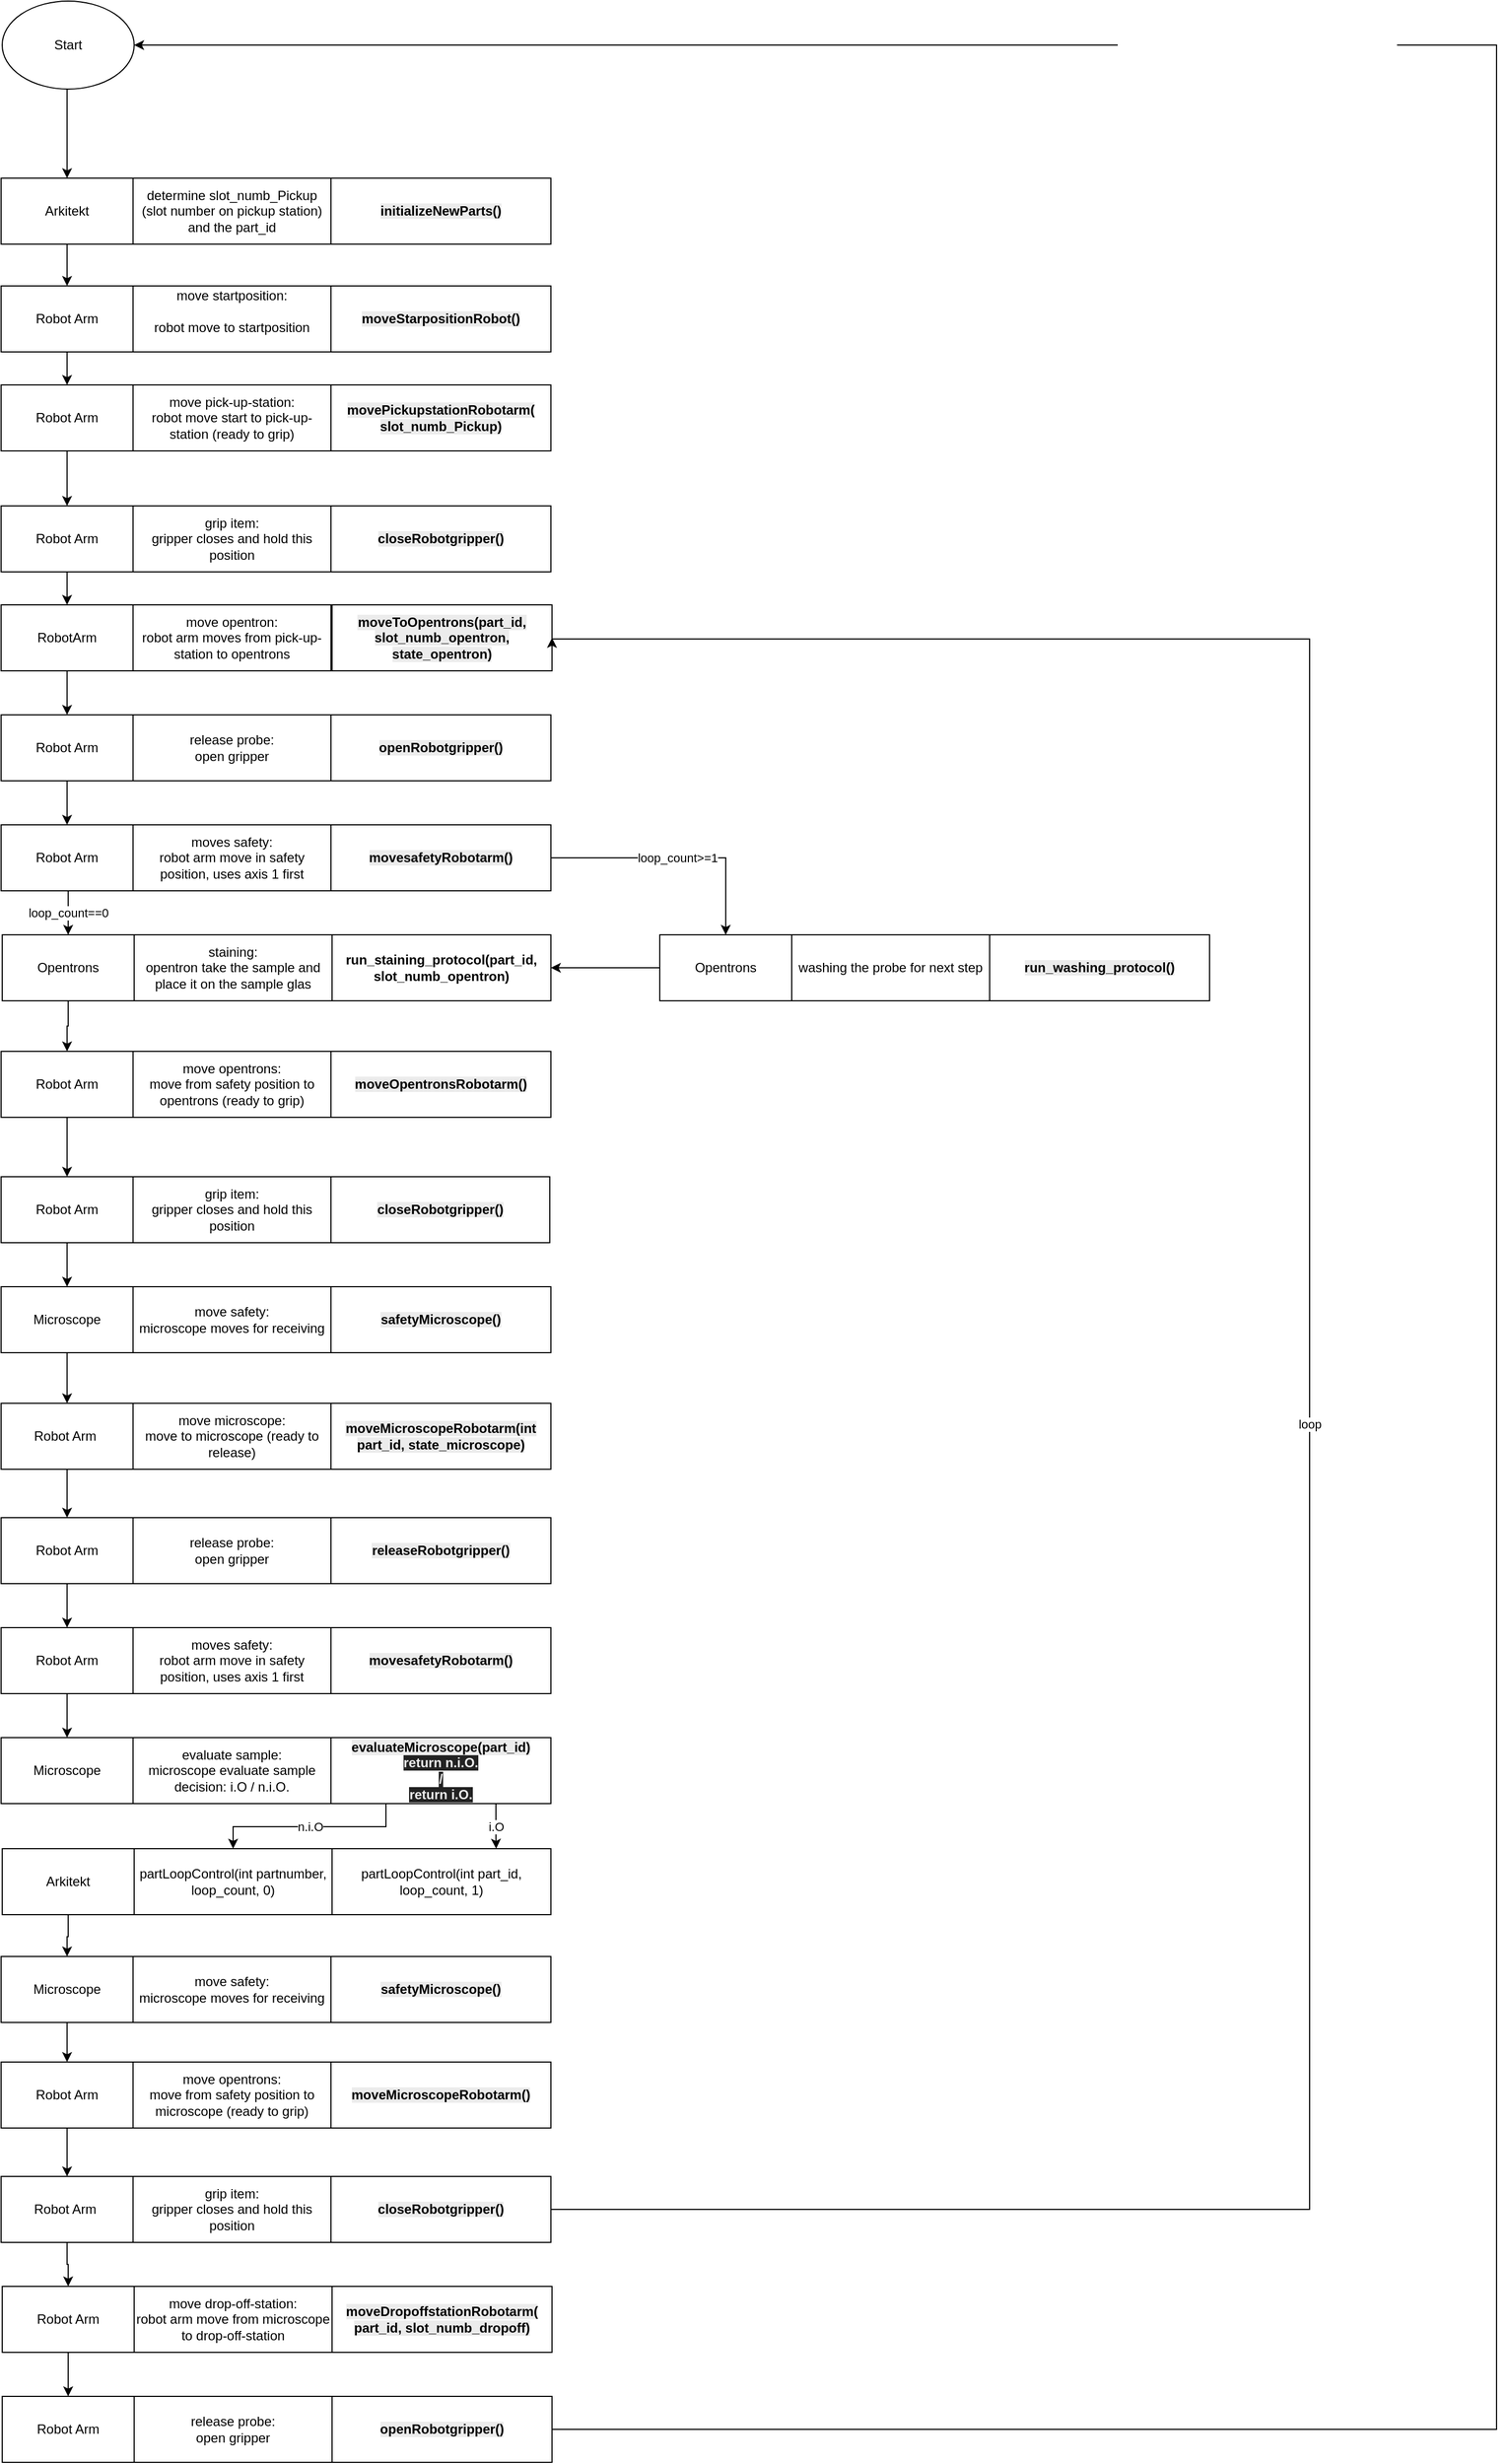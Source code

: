 <mxfile version="28.0.9">
  <diagram name="Page-1" id="Dv1kKdyC4g7GNQqfZnpg">
    <mxGraphModel dx="1960" dy="1233" grid="1" gridSize="10" guides="1" tooltips="1" connect="1" arrows="1" fold="1" page="1" pageScale="1" pageWidth="827" pageHeight="1169" math="0" shadow="0">
      <root>
        <mxCell id="0" />
        <mxCell id="1" parent="0" />
        <mxCell id="qSCaOLSRAcPuFHrcF1tN-1" style="edgeStyle=orthogonalEdgeStyle;rounded=0;orthogonalLoop=1;jettySize=auto;html=1;exitX=0.5;exitY=1;exitDx=0;exitDy=0;entryX=0.5;entryY=0;entryDx=0;entryDy=0;" edge="1" parent="1" source="qSCaOLSRAcPuFHrcF1tN-2" target="qSCaOLSRAcPuFHrcF1tN-12">
          <mxGeometry relative="1" as="geometry" />
        </mxCell>
        <mxCell id="qSCaOLSRAcPuFHrcF1tN-2" value="Robot Arm" style="rounded=0;whiteSpace=wrap;html=1;" vertex="1" parent="1">
          <mxGeometry x="280" y="299" width="120" height="60" as="geometry" />
        </mxCell>
        <mxCell id="qSCaOLSRAcPuFHrcF1tN-124" value="" style="edgeStyle=orthogonalEdgeStyle;rounded=0;orthogonalLoop=1;jettySize=auto;html=1;" edge="1" parent="1" source="qSCaOLSRAcPuFHrcF1tN-4" target="qSCaOLSRAcPuFHrcF1tN-97">
          <mxGeometry relative="1" as="geometry">
            <Array as="points">
              <mxPoint x="340" y="140" />
              <mxPoint x="340" y="140" />
            </Array>
          </mxGeometry>
        </mxCell>
        <mxCell id="qSCaOLSRAcPuFHrcF1tN-4" value="Start" style="ellipse;whiteSpace=wrap;html=1;" vertex="1" parent="1">
          <mxGeometry x="281" y="40" width="120" height="80" as="geometry" />
        </mxCell>
        <mxCell id="qSCaOLSRAcPuFHrcF1tN-5" value="move startposition:&lt;div&gt;&lt;br&gt;&lt;div&gt;robot move to startposition&lt;/div&gt;&lt;div&gt;&lt;br&gt;&lt;/div&gt;&lt;/div&gt;" style="rounded=0;whiteSpace=wrap;html=1;" vertex="1" parent="1">
          <mxGeometry x="400" y="299" width="180" height="60" as="geometry" />
        </mxCell>
        <mxCell id="qSCaOLSRAcPuFHrcF1tN-101" value="" style="edgeStyle=orthogonalEdgeStyle;rounded=0;orthogonalLoop=1;jettySize=auto;html=1;" edge="1" parent="1" source="qSCaOLSRAcPuFHrcF1tN-6" target="qSCaOLSRAcPuFHrcF1tN-18">
          <mxGeometry relative="1" as="geometry" />
        </mxCell>
        <mxCell id="qSCaOLSRAcPuFHrcF1tN-6" value="RobotArm" style="rounded=0;whiteSpace=wrap;html=1;" vertex="1" parent="1">
          <mxGeometry x="280" y="589" width="120" height="60" as="geometry" />
        </mxCell>
        <mxCell id="qSCaOLSRAcPuFHrcF1tN-7" value="move opentron:&lt;div&gt;robot arm moves from pick-up-station to opentrons&lt;/div&gt;" style="rounded=0;whiteSpace=wrap;html=1;" vertex="1" parent="1">
          <mxGeometry x="400" y="589" width="180" height="60" as="geometry" />
        </mxCell>
        <mxCell id="qSCaOLSRAcPuFHrcF1tN-8" style="edgeStyle=orthogonalEdgeStyle;rounded=0;orthogonalLoop=1;jettySize=auto;html=1;exitX=0.5;exitY=1;exitDx=0;exitDy=0;" edge="1" parent="1" source="qSCaOLSRAcPuFHrcF1tN-9" target="qSCaOLSRAcPuFHrcF1tN-6">
          <mxGeometry relative="1" as="geometry" />
        </mxCell>
        <mxCell id="qSCaOLSRAcPuFHrcF1tN-9" value="Robot Arm" style="rounded=0;whiteSpace=wrap;html=1;" vertex="1" parent="1">
          <mxGeometry x="280" y="499" width="120" height="60" as="geometry" />
        </mxCell>
        <mxCell id="qSCaOLSRAcPuFHrcF1tN-10" value="grip item:&lt;div&gt;gripper closes and hold this position&lt;/div&gt;" style="rounded=0;whiteSpace=wrap;html=1;" vertex="1" parent="1">
          <mxGeometry x="400" y="499" width="180" height="60" as="geometry" />
        </mxCell>
        <mxCell id="qSCaOLSRAcPuFHrcF1tN-11" style="edgeStyle=orthogonalEdgeStyle;rounded=0;orthogonalLoop=1;jettySize=auto;html=1;exitX=0.5;exitY=1;exitDx=0;exitDy=0;entryX=0.5;entryY=0;entryDx=0;entryDy=0;" edge="1" parent="1" source="qSCaOLSRAcPuFHrcF1tN-12" target="qSCaOLSRAcPuFHrcF1tN-9">
          <mxGeometry relative="1" as="geometry" />
        </mxCell>
        <mxCell id="qSCaOLSRAcPuFHrcF1tN-12" value="Robot Arm" style="rounded=0;whiteSpace=wrap;html=1;" vertex="1" parent="1">
          <mxGeometry x="280" y="389" width="120" height="60" as="geometry" />
        </mxCell>
        <mxCell id="qSCaOLSRAcPuFHrcF1tN-13" value="move pick-up-station:&lt;div&gt;robot move start to pick-up-station (ready to grip)&lt;/div&gt;" style="rounded=0;whiteSpace=wrap;html=1;" vertex="1" parent="1">
          <mxGeometry x="400" y="389" width="180" height="60" as="geometry" />
        </mxCell>
        <mxCell id="qSCaOLSRAcPuFHrcF1tN-14" value="&lt;b style=&quot;forced-color-adjust: none; color: rgb(0, 0, 0); font-family: Helvetica; font-size: 12px; font-style: normal; font-variant-ligatures: normal; font-variant-caps: normal; letter-spacing: normal; orphans: 2; text-align: center; text-indent: 0px; text-transform: none; widows: 2; word-spacing: 0px; -webkit-text-stroke-width: 0px; white-space: normal; background-color: rgb(236, 236, 236); text-decoration-thickness: initial; text-decoration-style: initial; text-decoration-color: initial;&quot;&gt;moveStarpositionRobot()&lt;/b&gt;" style="rounded=0;whiteSpace=wrap;html=1;" vertex="1" parent="1">
          <mxGeometry x="580" y="299" width="200" height="60" as="geometry" />
        </mxCell>
        <mxCell id="qSCaOLSRAcPuFHrcF1tN-15" value="&lt;b style=&quot;forced-color-adjust: none; color: rgb(0, 0, 0); font-family: Helvetica; font-size: 12px; font-style: normal; font-variant-ligatures: normal; font-variant-caps: normal; letter-spacing: normal; orphans: 2; text-align: center; text-indent: 0px; text-transform: none; widows: 2; word-spacing: 0px; -webkit-text-stroke-width: 0px; white-space: normal; background-color: rgb(236, 236, 236); text-decoration-thickness: initial; text-decoration-style: initial; text-decoration-color: initial;&quot;&gt;movePickupstationRobotarm(&lt;/b&gt;&lt;div&gt;&lt;b style=&quot;forced-color-adjust: none; color: rgb(0, 0, 0); font-family: Helvetica; font-size: 12px; font-style: normal; font-variant-ligatures: normal; font-variant-caps: normal; letter-spacing: normal; orphans: 2; text-align: center; text-indent: 0px; text-transform: none; widows: 2; word-spacing: 0px; -webkit-text-stroke-width: 0px; white-space: normal; background-color: rgb(236, 236, 236); text-decoration-thickness: initial; text-decoration-style: initial; text-decoration-color: initial;&quot;&gt;slot_numb_Pickup)&lt;/b&gt;&lt;/div&gt;" style="rounded=0;whiteSpace=wrap;html=1;" vertex="1" parent="1">
          <mxGeometry x="580" y="389" width="200" height="60" as="geometry" />
        </mxCell>
        <mxCell id="qSCaOLSRAcPuFHrcF1tN-16" value="&lt;b style=&quot;forced-color-adjust: none; color: rgb(0, 0, 0); font-family: Helvetica; font-size: 12px; font-style: normal; font-variant-ligatures: normal; font-variant-caps: normal; letter-spacing: normal; orphans: 2; text-align: center; text-indent: 0px; text-transform: none; widows: 2; word-spacing: 0px; -webkit-text-stroke-width: 0px; white-space: normal; background-color: rgb(236, 236, 236); text-decoration-thickness: initial; text-decoration-style: initial; text-decoration-color: initial;&quot;&gt;closeRobotgripper()&lt;/b&gt;" style="rounded=0;whiteSpace=wrap;html=1;" vertex="1" parent="1">
          <mxGeometry x="580" y="499" width="200" height="60" as="geometry" />
        </mxCell>
        <mxCell id="qSCaOLSRAcPuFHrcF1tN-102" value="" style="edgeStyle=orthogonalEdgeStyle;rounded=0;orthogonalLoop=1;jettySize=auto;html=1;" edge="1" parent="1" source="qSCaOLSRAcPuFHrcF1tN-18" target="qSCaOLSRAcPuFHrcF1tN-21">
          <mxGeometry relative="1" as="geometry" />
        </mxCell>
        <mxCell id="qSCaOLSRAcPuFHrcF1tN-18" value="Robot Arm" style="rounded=0;whiteSpace=wrap;html=1;" vertex="1" parent="1">
          <mxGeometry x="280" y="689" width="120" height="60" as="geometry" />
        </mxCell>
        <mxCell id="qSCaOLSRAcPuFHrcF1tN-19" value="release probe:&lt;div&gt;open gripper&lt;/div&gt;" style="rounded=0;whiteSpace=wrap;html=1;" vertex="1" parent="1">
          <mxGeometry x="400" y="689" width="180" height="60" as="geometry" />
        </mxCell>
        <mxCell id="qSCaOLSRAcPuFHrcF1tN-20" value="&lt;b style=&quot;forced-color-adjust: none; color: rgb(0, 0, 0); font-family: Helvetica; font-size: 12px; font-style: normal; font-variant-ligatures: normal; font-variant-caps: normal; letter-spacing: normal; orphans: 2; text-align: center; text-indent: 0px; text-transform: none; widows: 2; word-spacing: 0px; -webkit-text-stroke-width: 0px; white-space: normal; background-color: rgb(236, 236, 236); text-decoration-thickness: initial; text-decoration-style: initial; text-decoration-color: initial;&quot;&gt;openRobotgripper()&lt;/b&gt;" style="rounded=0;whiteSpace=wrap;html=1;" vertex="1" parent="1">
          <mxGeometry x="580" y="689" width="200" height="60" as="geometry" />
        </mxCell>
        <mxCell id="qSCaOLSRAcPuFHrcF1tN-21" value="Robot Arm" style="rounded=0;whiteSpace=wrap;html=1;" vertex="1" parent="1">
          <mxGeometry x="280" y="789" width="120" height="60" as="geometry" />
        </mxCell>
        <mxCell id="qSCaOLSRAcPuFHrcF1tN-22" value="moves safety:&lt;div&gt;robot arm move in safety position, uses axis 1 first&lt;/div&gt;" style="rounded=0;whiteSpace=wrap;html=1;" vertex="1" parent="1">
          <mxGeometry x="400" y="789" width="180" height="60" as="geometry" />
        </mxCell>
        <mxCell id="qSCaOLSRAcPuFHrcF1tN-23" value="&lt;b style=&quot;forced-color-adjust: none; color: rgb(0, 0, 0); font-family: Helvetica; font-size: 12px; font-style: normal; font-variant-ligatures: normal; font-variant-caps: normal; letter-spacing: normal; orphans: 2; text-align: center; text-indent: 0px; text-transform: none; widows: 2; word-spacing: 0px; -webkit-text-stroke-width: 0px; white-space: normal; background-color: rgb(236, 236, 236); text-decoration-thickness: initial; text-decoration-style: initial; text-decoration-color: initial;&quot;&gt;movesafetyRobotarm()&lt;/b&gt;" style="rounded=0;whiteSpace=wrap;html=1;" vertex="1" parent="1">
          <mxGeometry x="580" y="789" width="200" height="60" as="geometry" />
        </mxCell>
        <mxCell id="qSCaOLSRAcPuFHrcF1tN-122" value="" style="edgeStyle=orthogonalEdgeStyle;rounded=0;orthogonalLoop=1;jettySize=auto;html=1;" edge="1" parent="1" source="qSCaOLSRAcPuFHrcF1tN-24" target="qSCaOLSRAcPuFHrcF1tN-27">
          <mxGeometry relative="1" as="geometry" />
        </mxCell>
        <mxCell id="qSCaOLSRAcPuFHrcF1tN-24" value="Robot Arm" style="rounded=0;whiteSpace=wrap;html=1;" vertex="1" parent="1">
          <mxGeometry x="280" y="995" width="120" height="60" as="geometry" />
        </mxCell>
        <mxCell id="qSCaOLSRAcPuFHrcF1tN-25" value="move opentrons:&lt;div&gt;move from safety position to opentrons (ready to grip)&lt;/div&gt;" style="rounded=0;whiteSpace=wrap;html=1;" vertex="1" parent="1">
          <mxGeometry x="400" y="995" width="180" height="60" as="geometry" />
        </mxCell>
        <mxCell id="qSCaOLSRAcPuFHrcF1tN-26" value="&lt;b style=&quot;forced-color-adjust: none; color: rgb(0, 0, 0); font-family: Helvetica; font-size: 12px; font-style: normal; font-variant-ligatures: normal; font-variant-caps: normal; letter-spacing: normal; orphans: 2; text-align: center; text-indent: 0px; text-transform: none; widows: 2; word-spacing: 0px; -webkit-text-stroke-width: 0px; white-space: normal; background-color: rgb(236, 236, 236); text-decoration-thickness: initial; text-decoration-style: initial; text-decoration-color: initial;&quot;&gt;moveOpentronsRobotarm()&lt;/b&gt;" style="rounded=0;whiteSpace=wrap;html=1;" vertex="1" parent="1">
          <mxGeometry x="580" y="995" width="200" height="60" as="geometry" />
        </mxCell>
        <mxCell id="qSCaOLSRAcPuFHrcF1tN-121" value="" style="edgeStyle=orthogonalEdgeStyle;rounded=0;orthogonalLoop=1;jettySize=auto;html=1;" edge="1" parent="1" source="qSCaOLSRAcPuFHrcF1tN-27" target="qSCaOLSRAcPuFHrcF1tN-30">
          <mxGeometry relative="1" as="geometry" />
        </mxCell>
        <mxCell id="qSCaOLSRAcPuFHrcF1tN-27" value="Robot Arm" style="rounded=0;whiteSpace=wrap;html=1;" vertex="1" parent="1">
          <mxGeometry x="280" y="1109" width="120" height="60" as="geometry" />
        </mxCell>
        <mxCell id="qSCaOLSRAcPuFHrcF1tN-28" value="grip item:&lt;div&gt;gripper closes and hold this position&lt;/div&gt;" style="rounded=0;whiteSpace=wrap;html=1;" vertex="1" parent="1">
          <mxGeometry x="400" y="1109" width="180" height="60" as="geometry" />
        </mxCell>
        <mxCell id="qSCaOLSRAcPuFHrcF1tN-29" value="&lt;b style=&quot;color: rgb(0, 0, 0); background-color: rgb(236, 236, 236);&quot;&gt;closeRobotgripper()&lt;/b&gt;" style="rounded=0;whiteSpace=wrap;html=1;" vertex="1" parent="1">
          <mxGeometry x="580" y="1109" width="199" height="60" as="geometry" />
        </mxCell>
        <mxCell id="qSCaOLSRAcPuFHrcF1tN-120" value="" style="edgeStyle=orthogonalEdgeStyle;rounded=0;orthogonalLoop=1;jettySize=auto;html=1;" edge="1" parent="1" source="qSCaOLSRAcPuFHrcF1tN-30" target="qSCaOLSRAcPuFHrcF1tN-33">
          <mxGeometry relative="1" as="geometry" />
        </mxCell>
        <mxCell id="qSCaOLSRAcPuFHrcF1tN-30" value="Microscope" style="rounded=0;whiteSpace=wrap;html=1;" vertex="1" parent="1">
          <mxGeometry x="280" y="1209" width="120" height="60" as="geometry" />
        </mxCell>
        <mxCell id="qSCaOLSRAcPuFHrcF1tN-31" value="move safety:&lt;div&gt;microscope moves for receiving&lt;/div&gt;" style="rounded=0;whiteSpace=wrap;html=1;" vertex="1" parent="1">
          <mxGeometry x="400" y="1209" width="180" height="60" as="geometry" />
        </mxCell>
        <mxCell id="qSCaOLSRAcPuFHrcF1tN-32" value="&lt;b style=&quot;forced-color-adjust: none; color: rgb(0, 0, 0); font-family: Helvetica; font-size: 12px; font-style: normal; font-variant-ligatures: normal; font-variant-caps: normal; letter-spacing: normal; orphans: 2; text-align: center; text-indent: 0px; text-transform: none; widows: 2; word-spacing: 0px; -webkit-text-stroke-width: 0px; white-space: normal; background-color: rgb(236, 236, 236); text-decoration-thickness: initial; text-decoration-style: initial; text-decoration-color: initial;&quot;&gt;safetyMicroscope()&lt;/b&gt;" style="rounded=0;whiteSpace=wrap;html=1;" vertex="1" parent="1">
          <mxGeometry x="580" y="1209" width="200" height="60" as="geometry" />
        </mxCell>
        <mxCell id="qSCaOLSRAcPuFHrcF1tN-119" value="" style="edgeStyle=orthogonalEdgeStyle;rounded=0;orthogonalLoop=1;jettySize=auto;html=1;" edge="1" parent="1" source="qSCaOLSRAcPuFHrcF1tN-33" target="qSCaOLSRAcPuFHrcF1tN-36">
          <mxGeometry relative="1" as="geometry" />
        </mxCell>
        <mxCell id="qSCaOLSRAcPuFHrcF1tN-33" value="Robot Arm&amp;nbsp;" style="rounded=0;whiteSpace=wrap;html=1;" vertex="1" parent="1">
          <mxGeometry x="280" y="1315" width="120" height="60" as="geometry" />
        </mxCell>
        <mxCell id="qSCaOLSRAcPuFHrcF1tN-34" value="move microscope:&lt;div&gt;move to microscope (ready to release)&lt;/div&gt;" style="rounded=0;whiteSpace=wrap;html=1;" vertex="1" parent="1">
          <mxGeometry x="400" y="1315" width="180" height="60" as="geometry" />
        </mxCell>
        <mxCell id="qSCaOLSRAcPuFHrcF1tN-35" value="&lt;b style=&quot;forced-color-adjust: none; color: rgb(0, 0, 0); font-family: Helvetica; font-size: 12px; font-style: normal; font-variant-ligatures: normal; font-variant-caps: normal; letter-spacing: normal; orphans: 2; text-align: center; text-indent: 0px; text-transform: none; widows: 2; word-spacing: 0px; -webkit-text-stroke-width: 0px; white-space: normal; background-color: rgb(236, 236, 236); text-decoration-thickness: initial; text-decoration-style: initial; text-decoration-color: initial;&quot;&gt;moveMicroscopeRobotarm(int part_id, state_microscope)&lt;/b&gt;" style="rounded=0;whiteSpace=wrap;html=1;" vertex="1" parent="1">
          <mxGeometry x="580" y="1315" width="200" height="60" as="geometry" />
        </mxCell>
        <mxCell id="qSCaOLSRAcPuFHrcF1tN-118" value="" style="edgeStyle=orthogonalEdgeStyle;rounded=0;orthogonalLoop=1;jettySize=auto;html=1;" edge="1" parent="1" source="qSCaOLSRAcPuFHrcF1tN-36" target="qSCaOLSRAcPuFHrcF1tN-39">
          <mxGeometry relative="1" as="geometry" />
        </mxCell>
        <mxCell id="qSCaOLSRAcPuFHrcF1tN-36" value="Robot Arm" style="rounded=0;whiteSpace=wrap;html=1;" vertex="1" parent="1">
          <mxGeometry x="280" y="1419" width="120" height="60" as="geometry" />
        </mxCell>
        <mxCell id="qSCaOLSRAcPuFHrcF1tN-37" value="release probe:&lt;div&gt;open gripper&lt;/div&gt;" style="rounded=0;whiteSpace=wrap;html=1;" vertex="1" parent="1">
          <mxGeometry x="400" y="1419" width="180" height="60" as="geometry" />
        </mxCell>
        <mxCell id="qSCaOLSRAcPuFHrcF1tN-38" value="&lt;b style=&quot;color: rgb(0, 0, 0); background-color: rgb(236, 236, 236);&quot;&gt;releaseRobotgripper()&lt;/b&gt;" style="rounded=0;whiteSpace=wrap;html=1;" vertex="1" parent="1">
          <mxGeometry x="580" y="1419" width="200" height="60" as="geometry" />
        </mxCell>
        <mxCell id="qSCaOLSRAcPuFHrcF1tN-117" value="" style="edgeStyle=orthogonalEdgeStyle;rounded=0;orthogonalLoop=1;jettySize=auto;html=1;" edge="1" parent="1" source="qSCaOLSRAcPuFHrcF1tN-39" target="qSCaOLSRAcPuFHrcF1tN-42">
          <mxGeometry relative="1" as="geometry" />
        </mxCell>
        <mxCell id="qSCaOLSRAcPuFHrcF1tN-39" value="Robot Arm" style="rounded=0;whiteSpace=wrap;html=1;" vertex="1" parent="1">
          <mxGeometry x="280" y="1519" width="120" height="60" as="geometry" />
        </mxCell>
        <mxCell id="qSCaOLSRAcPuFHrcF1tN-40" value="moves safety:&lt;div&gt;robot arm move in safety position, uses axis 1 first&lt;/div&gt;" style="rounded=0;whiteSpace=wrap;html=1;" vertex="1" parent="1">
          <mxGeometry x="400" y="1519" width="180" height="60" as="geometry" />
        </mxCell>
        <mxCell id="qSCaOLSRAcPuFHrcF1tN-41" value="&lt;b style=&quot;color: rgb(0, 0, 0); background-color: rgb(236, 236, 236);&quot;&gt;movesafetyRobotarm()&lt;/b&gt;" style="rounded=0;whiteSpace=wrap;html=1;" vertex="1" parent="1">
          <mxGeometry x="580" y="1519" width="200" height="60" as="geometry" />
        </mxCell>
        <mxCell id="qSCaOLSRAcPuFHrcF1tN-42" value="Microscope" style="rounded=0;whiteSpace=wrap;html=1;" vertex="1" parent="1">
          <mxGeometry x="280" y="1619" width="120" height="60" as="geometry" />
        </mxCell>
        <mxCell id="qSCaOLSRAcPuFHrcF1tN-43" value="evaluate sample:&lt;div&gt;microscope evaluate sample&lt;/div&gt;&lt;div&gt;decision: i.O / n.i.O.&lt;/div&gt;" style="rounded=0;whiteSpace=wrap;html=1;" vertex="1" parent="1">
          <mxGeometry x="400" y="1619" width="180" height="60" as="geometry" />
        </mxCell>
        <mxCell id="qSCaOLSRAcPuFHrcF1tN-44" value="&lt;b style=&quot;forced-color-adjust: none; color: rgb(0, 0, 0); font-family: Helvetica; font-size: 12px; font-style: normal; font-variant-ligatures: normal; font-variant-caps: normal; letter-spacing: normal; orphans: 2; text-align: center; text-indent: 0px; text-transform: none; widows: 2; word-spacing: 0px; -webkit-text-stroke-width: 0px; white-space: normal; background-color: rgb(236, 236, 236); text-decoration-thickness: initial; text-decoration-style: initial; text-decoration-color: initial;&quot;&gt;evaluateMicroscope(part_id)&lt;/b&gt;&lt;div&gt;&lt;font color=&quot;#ededed&quot;&gt;&lt;span style=&quot;background-color: rgb(34, 34, 34);&quot;&gt;&lt;b&gt;return n.i.O.&lt;/b&gt;&lt;/span&gt;&lt;/font&gt;&lt;/div&gt;&lt;div&gt;&lt;font color=&quot;#ededed&quot;&gt;&lt;span style=&quot;background-color: rgb(34, 34, 34);&quot;&gt;&lt;b&gt;/&lt;/b&gt;&lt;/span&gt;&lt;/font&gt;&lt;/div&gt;&lt;div&gt;&lt;font color=&quot;#ededed&quot;&gt;&lt;span style=&quot;background-color: rgb(34, 34, 34);&quot;&gt;&lt;b&gt;return i.O.&lt;/b&gt;&lt;/span&gt;&lt;/font&gt;&lt;/div&gt;" style="rounded=0;whiteSpace=wrap;html=1;fillColor=default;strokeColor=default;" vertex="1" parent="1">
          <mxGeometry x="580" y="1619" width="200" height="60" as="geometry" />
        </mxCell>
        <mxCell id="qSCaOLSRAcPuFHrcF1tN-45" value="" style="edgeStyle=orthogonalEdgeStyle;rounded=0;orthogonalLoop=1;jettySize=auto;html=1;" edge="1" parent="1" source="qSCaOLSRAcPuFHrcF1tN-46" target="qSCaOLSRAcPuFHrcF1tN-50">
          <mxGeometry relative="1" as="geometry" />
        </mxCell>
        <mxCell id="qSCaOLSRAcPuFHrcF1tN-46" value="Microscope" style="rounded=0;whiteSpace=wrap;html=1;" vertex="1" parent="1">
          <mxGeometry x="280" y="1818" width="120" height="60" as="geometry" />
        </mxCell>
        <mxCell id="qSCaOLSRAcPuFHrcF1tN-47" value="move safety:&lt;div&gt;microscope moves for receiving&lt;/div&gt;" style="rounded=0;whiteSpace=wrap;html=1;" vertex="1" parent="1">
          <mxGeometry x="400" y="1818" width="180" height="60" as="geometry" />
        </mxCell>
        <mxCell id="qSCaOLSRAcPuFHrcF1tN-48" value="&lt;b style=&quot;color: rgb(0, 0, 0); background-color: rgb(236, 236, 236);&quot;&gt;safetyMicroscope()&lt;/b&gt;" style="rounded=0;whiteSpace=wrap;html=1;" vertex="1" parent="1">
          <mxGeometry x="580" y="1818" width="200" height="60" as="geometry" />
        </mxCell>
        <mxCell id="qSCaOLSRAcPuFHrcF1tN-49" value="" style="edgeStyle=orthogonalEdgeStyle;rounded=0;orthogonalLoop=1;jettySize=auto;html=1;" edge="1" parent="1" source="qSCaOLSRAcPuFHrcF1tN-50" target="qSCaOLSRAcPuFHrcF1tN-54">
          <mxGeometry relative="1" as="geometry" />
        </mxCell>
        <mxCell id="qSCaOLSRAcPuFHrcF1tN-50" value="Robot Arm" style="rounded=0;whiteSpace=wrap;html=1;" vertex="1" parent="1">
          <mxGeometry x="280" y="1914" width="120" height="60" as="geometry" />
        </mxCell>
        <mxCell id="qSCaOLSRAcPuFHrcF1tN-51" value="move opentrons:&lt;div&gt;move from safety position to microscope (ready to grip)&lt;/div&gt;" style="rounded=0;whiteSpace=wrap;html=1;" vertex="1" parent="1">
          <mxGeometry x="400" y="1914" width="180" height="60" as="geometry" />
        </mxCell>
        <mxCell id="qSCaOLSRAcPuFHrcF1tN-52" value="&lt;b style=&quot;color: rgb(0, 0, 0); background-color: rgb(236, 236, 236);&quot;&gt;moveMicroscopeRobotarm()&lt;/b&gt;" style="rounded=0;whiteSpace=wrap;html=1;" vertex="1" parent="1">
          <mxGeometry x="580" y="1914" width="200" height="60" as="geometry" />
        </mxCell>
        <mxCell id="qSCaOLSRAcPuFHrcF1tN-53" value="" style="edgeStyle=orthogonalEdgeStyle;rounded=0;orthogonalLoop=1;jettySize=auto;html=1;" edge="1" parent="1" source="qSCaOLSRAcPuFHrcF1tN-54" target="qSCaOLSRAcPuFHrcF1tN-65">
          <mxGeometry relative="1" as="geometry">
            <Array as="points">
              <mxPoint x="340" y="2098" />
              <mxPoint x="341" y="2098" />
            </Array>
          </mxGeometry>
        </mxCell>
        <mxCell id="qSCaOLSRAcPuFHrcF1tN-54" value="Robot Arm&amp;nbsp;" style="rounded=0;whiteSpace=wrap;html=1;" vertex="1" parent="1">
          <mxGeometry x="280" y="2018" width="120" height="60" as="geometry" />
        </mxCell>
        <mxCell id="qSCaOLSRAcPuFHrcF1tN-55" value="grip item:&lt;div&gt;gripper closes and hold this position&lt;/div&gt;" style="rounded=0;whiteSpace=wrap;html=1;" vertex="1" parent="1">
          <mxGeometry x="400" y="2018" width="180" height="60" as="geometry" />
        </mxCell>
        <mxCell id="qSCaOLSRAcPuFHrcF1tN-56" value="&lt;b style=&quot;forced-color-adjust: none; color: rgb(0, 0, 0); font-family: Helvetica; font-size: 12px; font-style: normal; font-variant-ligatures: normal; font-variant-caps: normal; letter-spacing: normal; orphans: 2; text-align: center; text-indent: 0px; text-transform: none; widows: 2; word-spacing: 0px; -webkit-text-stroke-width: 0px; white-space: normal; background-color: rgb(236, 236, 236); text-decoration-thickness: initial; text-decoration-style: initial; text-decoration-color: initial;&quot;&gt;closeRobotgripper()&lt;/b&gt;" style="rounded=0;whiteSpace=wrap;html=1;" vertex="1" parent="1">
          <mxGeometry x="580" y="2018" width="200" height="60" as="geometry" />
        </mxCell>
        <mxCell id="qSCaOLSRAcPuFHrcF1tN-123" value="" style="edgeStyle=orthogonalEdgeStyle;rounded=0;orthogonalLoop=1;jettySize=auto;html=1;" edge="1" parent="1" source="qSCaOLSRAcPuFHrcF1tN-57" target="qSCaOLSRAcPuFHrcF1tN-24">
          <mxGeometry relative="1" as="geometry" />
        </mxCell>
        <mxCell id="qSCaOLSRAcPuFHrcF1tN-57" value="Opentrons" style="rounded=0;whiteSpace=wrap;html=1;" vertex="1" parent="1">
          <mxGeometry x="281" y="889" width="120" height="60" as="geometry" />
        </mxCell>
        <mxCell id="qSCaOLSRAcPuFHrcF1tN-58" value="staining:&lt;div&gt;opentron take the sample and place it on the sample glas&lt;/div&gt;" style="rounded=0;whiteSpace=wrap;html=1;" vertex="1" parent="1">
          <mxGeometry x="401" y="889" width="180" height="60" as="geometry" />
        </mxCell>
        <mxCell id="qSCaOLSRAcPuFHrcF1tN-59" value="&lt;div&gt;&lt;b style=&quot;forced-color-adjust: none; color: rgb(0, 0, 0); font-family: Helvetica; font-size: 12px; font-style: normal; font-variant-ligatures: normal; font-variant-caps: normal; letter-spacing: normal; orphans: 2; text-align: center; text-indent: 0px; text-transform: none; widows: 2; word-spacing: 0px; -webkit-text-stroke-width: 0px; white-space: normal; text-decoration-thickness: initial; text-decoration-style: initial; text-decoration-color: initial; background-color: light-dark(#ffffff, var(--ge-dark-color, #121212));&quot;&gt;run_staining_protocol(part_id, slot_numb_opentron)&lt;/b&gt;&lt;/div&gt;" style="rounded=0;whiteSpace=wrap;html=1;" vertex="1" parent="1">
          <mxGeometry x="581" y="889" width="199" height="60" as="geometry" />
        </mxCell>
        <mxCell id="qSCaOLSRAcPuFHrcF1tN-60" value="" style="edgeStyle=orthogonalEdgeStyle;rounded=0;orthogonalLoop=1;jettySize=auto;html=1;" edge="1" parent="1" source="qSCaOLSRAcPuFHrcF1tN-61" target="qSCaOLSRAcPuFHrcF1tN-59">
          <mxGeometry relative="1" as="geometry" />
        </mxCell>
        <mxCell id="qSCaOLSRAcPuFHrcF1tN-61" value="Opentrons" style="rounded=0;whiteSpace=wrap;html=1;" vertex="1" parent="1">
          <mxGeometry x="879" y="889" width="120" height="60" as="geometry" />
        </mxCell>
        <mxCell id="qSCaOLSRAcPuFHrcF1tN-62" value="washing the probe for next step" style="rounded=0;whiteSpace=wrap;html=1;" vertex="1" parent="1">
          <mxGeometry x="999" y="889" width="180" height="60" as="geometry" />
        </mxCell>
        <mxCell id="qSCaOLSRAcPuFHrcF1tN-63" value="&lt;b style=&quot;forced-color-adjust: none; color: rgb(0, 0, 0); font-family: Helvetica; font-size: 12px; font-style: normal; font-variant-ligatures: normal; font-variant-caps: normal; letter-spacing: normal; orphans: 2; text-align: center; text-indent: 0px; text-transform: none; widows: 2; word-spacing: 0px; -webkit-text-stroke-width: 0px; white-space: normal; background-color: rgb(236, 236, 236); text-decoration-thickness: initial; text-decoration-style: initial; text-decoration-color: initial;&quot;&gt;run_washing_protocol()&lt;/b&gt;" style="rounded=0;whiteSpace=wrap;html=1;" vertex="1" parent="1">
          <mxGeometry x="1179" y="889" width="200" height="60" as="geometry" />
        </mxCell>
        <mxCell id="qSCaOLSRAcPuFHrcF1tN-64" value="" style="edgeStyle=orthogonalEdgeStyle;rounded=0;orthogonalLoop=1;jettySize=auto;html=1;" edge="1" parent="1" source="qSCaOLSRAcPuFHrcF1tN-65" target="qSCaOLSRAcPuFHrcF1tN-68">
          <mxGeometry relative="1" as="geometry" />
        </mxCell>
        <mxCell id="qSCaOLSRAcPuFHrcF1tN-65" value="Robot Arm" style="rounded=0;whiteSpace=wrap;html=1;" vertex="1" parent="1">
          <mxGeometry x="281" y="2118" width="120" height="60" as="geometry" />
        </mxCell>
        <mxCell id="qSCaOLSRAcPuFHrcF1tN-66" value="move drop-off-station:&lt;div&gt;robot arm move from microscope to drop-off-station&lt;/div&gt;" style="rounded=0;whiteSpace=wrap;html=1;" vertex="1" parent="1">
          <mxGeometry x="401" y="2118" width="180" height="60" as="geometry" />
        </mxCell>
        <mxCell id="qSCaOLSRAcPuFHrcF1tN-67" value="&lt;b style=&quot;forced-color-adjust: none; color: rgb(0, 0, 0); font-family: Helvetica; font-size: 12px; font-style: normal; font-variant-ligatures: normal; font-variant-caps: normal; letter-spacing: normal; orphans: 2; text-align: center; text-indent: 0px; text-transform: none; widows: 2; word-spacing: 0px; -webkit-text-stroke-width: 0px; white-space: normal; background-color: rgb(236, 236, 236); text-decoration-thickness: initial; text-decoration-style: initial; text-decoration-color: initial;&quot;&gt;moveDropoffstationRobotarm(&lt;/b&gt;&lt;div&gt;&lt;b style=&quot;forced-color-adjust: none; color: rgb(0, 0, 0); font-family: Helvetica; font-size: 12px; font-style: normal; font-variant-ligatures: normal; font-variant-caps: normal; letter-spacing: normal; orphans: 2; text-align: center; text-indent: 0px; text-transform: none; widows: 2; word-spacing: 0px; -webkit-text-stroke-width: 0px; white-space: normal; background-color: rgb(236, 236, 236); text-decoration-thickness: initial; text-decoration-style: initial; text-decoration-color: initial;&quot;&gt;part_id, slot_numb_dropoff)&lt;/b&gt;&lt;/div&gt;" style="rounded=0;whiteSpace=wrap;html=1;" vertex="1" parent="1">
          <mxGeometry x="581" y="2118" width="200" height="60" as="geometry" />
        </mxCell>
        <mxCell id="qSCaOLSRAcPuFHrcF1tN-68" value="Robot Arm" style="rounded=0;whiteSpace=wrap;html=1;" vertex="1" parent="1">
          <mxGeometry x="281" y="2218" width="120" height="60" as="geometry" />
        </mxCell>
        <mxCell id="qSCaOLSRAcPuFHrcF1tN-69" value="release probe:&lt;div&gt;open gripper&lt;/div&gt;" style="rounded=0;whiteSpace=wrap;html=1;" vertex="1" parent="1">
          <mxGeometry x="401" y="2218" width="180" height="60" as="geometry" />
        </mxCell>
        <mxCell id="qSCaOLSRAcPuFHrcF1tN-70" value="&lt;b style=&quot;forced-color-adjust: none; color: rgb(0, 0, 0); font-family: Helvetica; font-size: 12px; font-style: normal; font-variant-ligatures: normal; font-variant-caps: normal; letter-spacing: normal; orphans: 2; text-align: center; text-indent: 0px; text-transform: none; widows: 2; word-spacing: 0px; -webkit-text-stroke-width: 0px; white-space: normal; background-color: rgb(236, 236, 236); text-decoration-thickness: initial; text-decoration-style: initial; text-decoration-color: initial;&quot;&gt;openRobotgripper()&lt;/b&gt;" style="rounded=0;whiteSpace=wrap;html=1;" vertex="1" parent="1">
          <mxGeometry x="581" y="2218" width="200" height="60" as="geometry" />
        </mxCell>
        <mxCell id="qSCaOLSRAcPuFHrcF1tN-71" value="" style="endArrow=classic;html=1;rounded=0;edgeStyle=orthogonalEdgeStyle;entryX=0.5;entryY=0;entryDx=0;entryDy=0;exitX=0.25;exitY=1;exitDx=0;exitDy=0;" edge="1" parent="1" source="qSCaOLSRAcPuFHrcF1tN-44" target="qSCaOLSRAcPuFHrcF1tN-78">
          <mxGeometry relative="1" as="geometry">
            <mxPoint x="781" y="1911" as="sourcePoint" />
            <mxPoint x="941" y="1581" as="targetPoint" />
            <Array as="points">
              <mxPoint x="630" y="1700" />
              <mxPoint x="491" y="1700" />
            </Array>
          </mxGeometry>
        </mxCell>
        <mxCell id="qSCaOLSRAcPuFHrcF1tN-72" value="n.i.O" style="edgeLabel;resizable=0;html=1;;align=center;verticalAlign=middle;" connectable="0" vertex="1" parent="qSCaOLSRAcPuFHrcF1tN-71">
          <mxGeometry relative="1" as="geometry" />
        </mxCell>
        <mxCell id="qSCaOLSRAcPuFHrcF1tN-75" value="" style="endArrow=classic;html=1;rounded=0;edgeStyle=orthogonalEdgeStyle;exitX=1;exitY=0.5;exitDx=0;exitDy=0;entryX=1;entryY=0.5;entryDx=0;entryDy=0;" edge="1" parent="1" source="qSCaOLSRAcPuFHrcF1tN-70" target="qSCaOLSRAcPuFHrcF1tN-4">
          <mxGeometry width="50" height="50" relative="1" as="geometry">
            <mxPoint x="870" y="2189" as="sourcePoint" />
            <mxPoint x="760" y="90" as="targetPoint" />
            <Array as="points">
              <mxPoint x="1640" y="2248" />
              <mxPoint x="1640" y="80" />
            </Array>
          </mxGeometry>
        </mxCell>
        <mxCell id="qSCaOLSRAcPuFHrcF1tN-115" value="" style="edgeStyle=orthogonalEdgeStyle;rounded=0;orthogonalLoop=1;jettySize=auto;html=1;" edge="1" parent="1" source="qSCaOLSRAcPuFHrcF1tN-77" target="qSCaOLSRAcPuFHrcF1tN-46">
          <mxGeometry relative="1" as="geometry" />
        </mxCell>
        <mxCell id="qSCaOLSRAcPuFHrcF1tN-77" value="Arkitekt" style="rounded=0;whiteSpace=wrap;html=1;" vertex="1" parent="1">
          <mxGeometry x="281" y="1720" width="120" height="60" as="geometry" />
        </mxCell>
        <mxCell id="qSCaOLSRAcPuFHrcF1tN-78" value="partLoopControl(int partnumber, loop_count, 0)" style="rounded=0;whiteSpace=wrap;html=1;" vertex="1" parent="1">
          <mxGeometry x="401" y="1720" width="180" height="60" as="geometry" />
        </mxCell>
        <mxCell id="qSCaOLSRAcPuFHrcF1tN-80" value="partLoopControl(int part_id, loop_count, 1)" style="rounded=0;whiteSpace=wrap;html=1;" vertex="1" parent="1">
          <mxGeometry x="581" y="1720" width="199" height="60" as="geometry" />
        </mxCell>
        <mxCell id="qSCaOLSRAcPuFHrcF1tN-96" value="&lt;b style=&quot;forced-color-adjust: none; color: rgb(0, 0, 0); font-family: Helvetica; font-size: 12px; font-style: normal; font-variant-ligatures: normal; font-variant-caps: normal; letter-spacing: normal; orphans: 2; text-align: center; text-indent: 0px; text-transform: none; widows: 2; word-spacing: 0px; -webkit-text-stroke-width: 0px; white-space: normal; background-color: rgb(236, 236, 236); text-decoration-thickness: initial; text-decoration-style: initial; text-decoration-color: initial;&quot;&gt;moveToOpentrons(part_id, slot_numb_opentron, state_opentron)&lt;/b&gt;" style="rounded=0;whiteSpace=wrap;html=1;" vertex="1" parent="1">
          <mxGeometry x="581" y="589" width="200" height="60" as="geometry" />
        </mxCell>
        <mxCell id="qSCaOLSRAcPuFHrcF1tN-100" value="" style="edgeStyle=orthogonalEdgeStyle;rounded=0;orthogonalLoop=1;jettySize=auto;html=1;" edge="1" parent="1" source="qSCaOLSRAcPuFHrcF1tN-97" target="qSCaOLSRAcPuFHrcF1tN-2">
          <mxGeometry relative="1" as="geometry" />
        </mxCell>
        <mxCell id="qSCaOLSRAcPuFHrcF1tN-97" value="Arkitekt" style="rounded=0;whiteSpace=wrap;html=1;" vertex="1" parent="1">
          <mxGeometry x="280" y="201" width="120" height="60" as="geometry" />
        </mxCell>
        <mxCell id="qSCaOLSRAcPuFHrcF1tN-98" value="&lt;div&gt;&lt;div&gt;determine slot_numb_Pickup (slot number on pickup station) and the part_id&lt;/div&gt;&lt;/div&gt;" style="rounded=0;whiteSpace=wrap;html=1;" vertex="1" parent="1">
          <mxGeometry x="400" y="201" width="180" height="60" as="geometry" />
        </mxCell>
        <mxCell id="qSCaOLSRAcPuFHrcF1tN-99" value="&lt;b style=&quot;forced-color-adjust: none; color: rgb(0, 0, 0); font-family: Helvetica; font-size: 12px; font-style: normal; font-variant-ligatures: normal; font-variant-caps: normal; letter-spacing: normal; orphans: 2; text-align: center; text-indent: 0px; text-transform: none; widows: 2; word-spacing: 0px; -webkit-text-stroke-width: 0px; white-space: normal; background-color: rgb(236, 236, 236); text-decoration-thickness: initial; text-decoration-style: initial; text-decoration-color: initial;&quot;&gt;initializeNewParts()&lt;/b&gt;" style="rounded=0;whiteSpace=wrap;html=1;" vertex="1" parent="1">
          <mxGeometry x="580" y="201" width="200" height="60" as="geometry" />
        </mxCell>
        <mxCell id="qSCaOLSRAcPuFHrcF1tN-109" value="" style="endArrow=classic;html=1;rounded=0;edgeStyle=orthogonalEdgeStyle;entryX=0.75;entryY=0;entryDx=0;entryDy=0;exitX=0.75;exitY=1;exitDx=0;exitDy=0;" edge="1" parent="1" source="qSCaOLSRAcPuFHrcF1tN-44" target="qSCaOLSRAcPuFHrcF1tN-80">
          <mxGeometry relative="1" as="geometry">
            <mxPoint x="780.0" y="1926" as="sourcePoint" />
            <mxPoint x="1260" y="1552" as="targetPoint" />
            <Array as="points">
              <mxPoint x="730" y="1710" />
              <mxPoint x="730" y="1710" />
            </Array>
          </mxGeometry>
        </mxCell>
        <mxCell id="qSCaOLSRAcPuFHrcF1tN-110" value="i.O" style="edgeLabel;resizable=0;html=1;;align=center;verticalAlign=middle;" connectable="0" vertex="1" parent="qSCaOLSRAcPuFHrcF1tN-109">
          <mxGeometry relative="1" as="geometry" />
        </mxCell>
        <mxCell id="qSCaOLSRAcPuFHrcF1tN-125" value="" style="endArrow=classic;html=1;rounded=0;edgeStyle=orthogonalEdgeStyle;entryX=0.5;entryY=0;entryDx=0;entryDy=0;exitX=1;exitY=0.5;exitDx=0;exitDy=0;" edge="1" parent="1" source="qSCaOLSRAcPuFHrcF1tN-23" target="qSCaOLSRAcPuFHrcF1tN-61">
          <mxGeometry relative="1" as="geometry">
            <mxPoint x="860" y="820" as="sourcePoint" />
            <mxPoint x="860" y="861" as="targetPoint" />
            <Array as="points">
              <mxPoint x="939" y="819" />
            </Array>
          </mxGeometry>
        </mxCell>
        <mxCell id="qSCaOLSRAcPuFHrcF1tN-126" value="loop_count&amp;gt;=1" style="edgeLabel;resizable=0;html=1;;align=center;verticalAlign=middle;" connectable="0" vertex="1" parent="qSCaOLSRAcPuFHrcF1tN-125">
          <mxGeometry relative="1" as="geometry" />
        </mxCell>
        <mxCell id="qSCaOLSRAcPuFHrcF1tN-127" value="" style="endArrow=classic;html=1;rounded=0;edgeStyle=orthogonalEdgeStyle;entryX=0.5;entryY=0;entryDx=0;entryDy=0;exitX=0.5;exitY=1;exitDx=0;exitDy=0;" edge="1" parent="1" source="qSCaOLSRAcPuFHrcF1tN-21" target="qSCaOLSRAcPuFHrcF1tN-57">
          <mxGeometry relative="1" as="geometry">
            <mxPoint x="960" y="1050" as="sourcePoint" />
            <mxPoint x="960" y="1091" as="targetPoint" />
            <Array as="points">
              <mxPoint x="341" y="849" />
            </Array>
          </mxGeometry>
        </mxCell>
        <mxCell id="qSCaOLSRAcPuFHrcF1tN-128" value="loop_count==0" style="edgeLabel;resizable=0;html=1;;align=center;verticalAlign=middle;" connectable="0" vertex="1" parent="qSCaOLSRAcPuFHrcF1tN-127">
          <mxGeometry relative="1" as="geometry" />
        </mxCell>
        <mxCell id="qSCaOLSRAcPuFHrcF1tN-129" value="" style="endArrow=classic;html=1;rounded=0;edgeStyle=orthogonalEdgeStyle;exitX=1;exitY=0.5;exitDx=0;exitDy=0;entryX=1;entryY=0.5;entryDx=0;entryDy=0;" edge="1" parent="1" source="qSCaOLSRAcPuFHrcF1tN-56" target="qSCaOLSRAcPuFHrcF1tN-96">
          <mxGeometry relative="1" as="geometry">
            <mxPoint x="1080" y="1590" as="sourcePoint" />
            <mxPoint x="790" y="620" as="targetPoint" />
            <Array as="points">
              <mxPoint x="1470" y="2048" />
              <mxPoint x="1470" y="620" />
              <mxPoint x="781" y="620" />
            </Array>
          </mxGeometry>
        </mxCell>
        <mxCell id="qSCaOLSRAcPuFHrcF1tN-130" value="loop" style="edgeLabel;resizable=0;html=1;;align=center;verticalAlign=middle;" connectable="0" vertex="1" parent="qSCaOLSRAcPuFHrcF1tN-129">
          <mxGeometry relative="1" as="geometry" />
        </mxCell>
      </root>
    </mxGraphModel>
  </diagram>
</mxfile>
